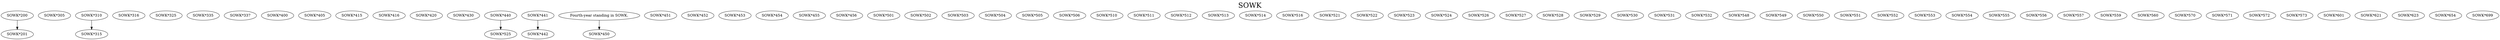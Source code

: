 digraph SOWK {
labelloc = "t";
label = "SOWK"
fontsize = 27;
"SOWK*200"
"SOWK*200" -> "SOWK*201" [style=solid]
"SOWK*305"
"SOWK*310"
"SOWK*310" -> "SOWK*315" [style=solid]
"SOWK*316"
"SOWK*325"
"SOWK*335"
"SOWK*337"
"SOWK*400"
"SOWK*405"
"SOWK*415"
"SOWK*416"
"SOWK*420"
"SOWK*430"
"SOWK*440"
"SOWK*441"
"SOWK*441" -> "SOWK*442" [style=solid]
"Fourth-year standing in SOWK." -> "SOWK*450" [style=solid]
"SOWK*451"
"SOWK*452"
"SOWK*453"
"SOWK*454"
"SOWK*455"
"SOWK*456"
"SOWK*501"
"SOWK*502"
"SOWK*503"
"SOWK*504"
"SOWK*505"
"SOWK*506"
"SOWK*510"
"SOWK*511"
"SOWK*512"
"SOWK*513"
"SOWK*514"
"SOWK*516"
"SOWK*521"
"SOWK*522"
"SOWK*523"
"SOWK*524"
"SOWK*440" -> "SOWK*525" [style=solid]
"SOWK*526"
"SOWK*527"
"SOWK*528"
"SOWK*529"
"SOWK*530"
"SOWK*531"
"SOWK*532"
"SOWK*548"
"SOWK*549"
"SOWK*550"
"SOWK*551"
"SOWK*552"
"SOWK*553"
"SOWK*554"
"SOWK*555"
"SOWK*556"
"SOWK*557"
"SOWK*559"
"SOWK*560"
"SOWK*570"
"SOWK*571"
"SOWK*572"
"SOWK*573"
"SOWK*601"
"SOWK*621"
"SOWK*623"
"SOWK*654"
"SOWK*699"
}
